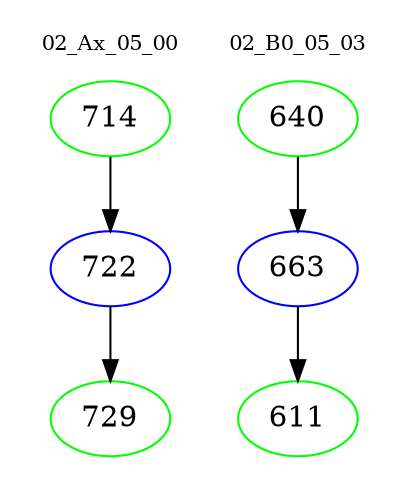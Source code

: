 digraph{
subgraph cluster_0 {
color = white
label = "02_Ax_05_00";
fontsize=10;
T0_714 [label="714", color="green"]
T0_714 -> T0_722 [color="black"]
T0_722 [label="722", color="blue"]
T0_722 -> T0_729 [color="black"]
T0_729 [label="729", color="green"]
}
subgraph cluster_1 {
color = white
label = "02_B0_05_03";
fontsize=10;
T1_640 [label="640", color="green"]
T1_640 -> T1_663 [color="black"]
T1_663 [label="663", color="blue"]
T1_663 -> T1_611 [color="black"]
T1_611 [label="611", color="green"]
}
}

